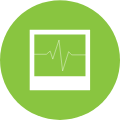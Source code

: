 <mxfile version="13.7.7" type="github">
  <diagram id="E1YVDQkT8MsJH0ASiLPJ" name="Page-1">
    <mxGraphModel dx="1098" dy="494" grid="1" gridSize="10" guides="1" tooltips="1" connect="1" arrows="1" fold="1" page="1" pageScale="1" pageWidth="850" pageHeight="1100" math="0" shadow="0">
      <root>
        <mxCell id="0" />
        <mxCell id="1" parent="0" />
        <mxCell id="utxVvkAblWpSlixiN7Dl-1" value="" style="aspect=fixed;perimeter=ellipsePerimeter;html=1;align=center;shadow=0;dashed=0;fontColor=#4277BB;labelBackgroundColor=#ffffff;fontSize=12;spacingTop=3;image;image=img/lib/ibm/infrastructure/diagnostics.svg;" vertex="1" parent="1">
          <mxGeometry x="150" y="300" width="60" height="60" as="geometry" />
        </mxCell>
      </root>
    </mxGraphModel>
  </diagram>
</mxfile>

